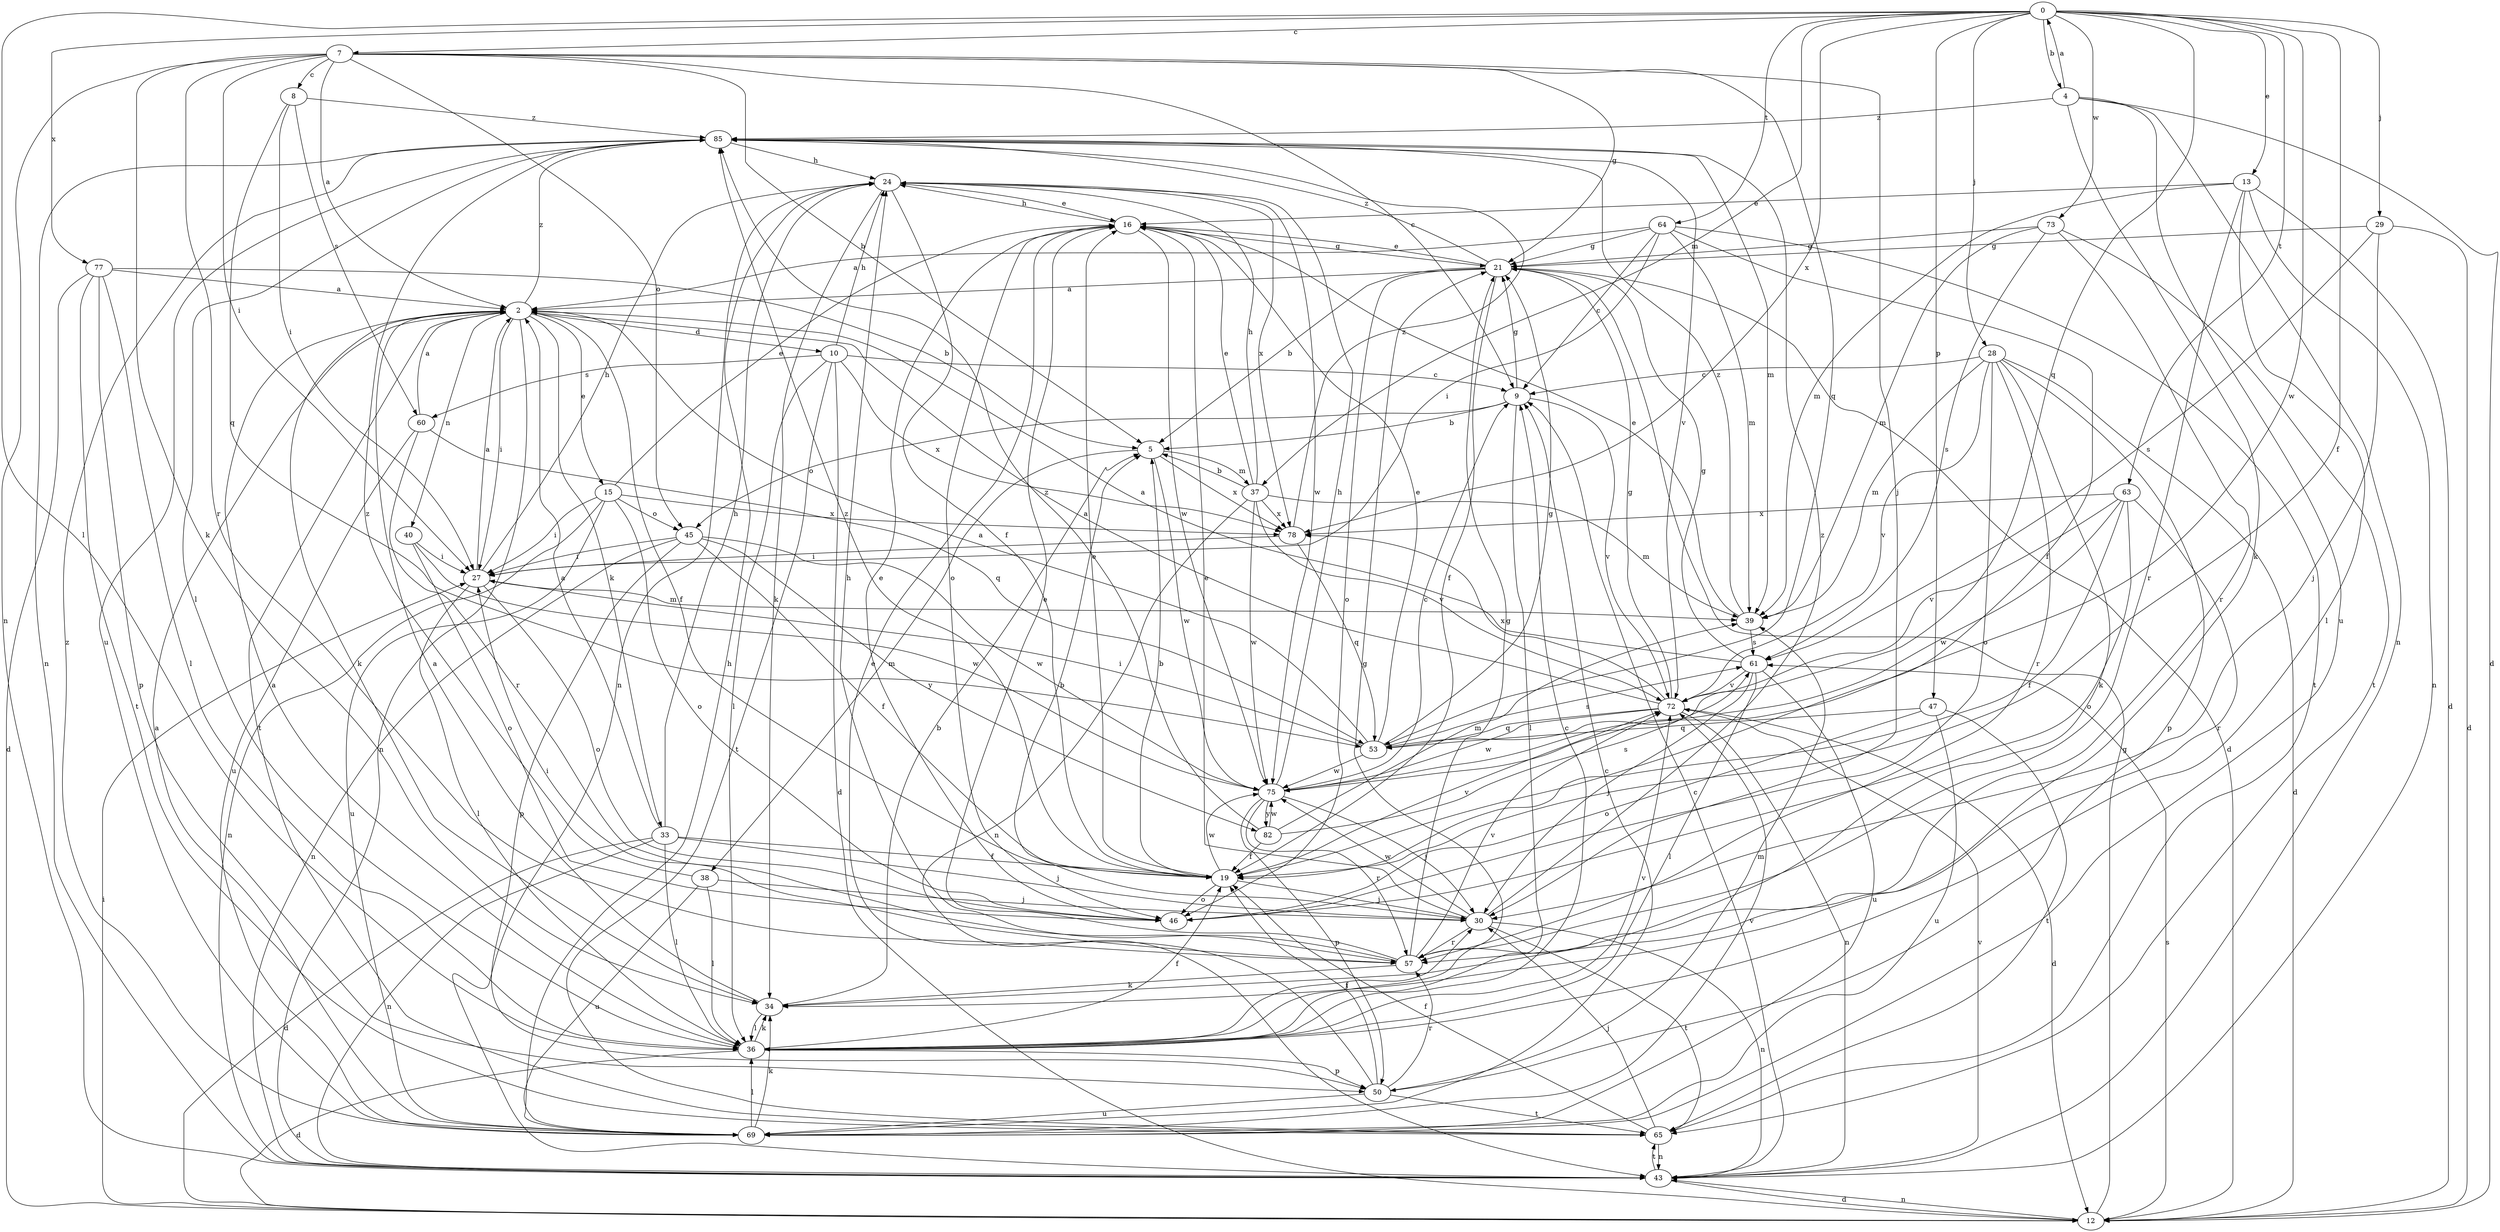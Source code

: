 strict digraph  {
0;
2;
4;
5;
7;
8;
9;
10;
12;
13;
15;
16;
19;
21;
24;
27;
28;
29;
30;
33;
34;
36;
37;
38;
39;
40;
43;
45;
46;
47;
50;
53;
57;
60;
61;
63;
64;
65;
69;
72;
73;
75;
77;
78;
82;
85;
0 -> 4  [label=b];
0 -> 7  [label=c];
0 -> 13  [label=e];
0 -> 19  [label=f];
0 -> 28  [label=j];
0 -> 29  [label=j];
0 -> 36  [label=l];
0 -> 37  [label=m];
0 -> 47  [label=p];
0 -> 53  [label=q];
0 -> 63  [label=t];
0 -> 64  [label=t];
0 -> 73  [label=w];
0 -> 75  [label=w];
0 -> 77  [label=x];
0 -> 78  [label=x];
2 -> 10  [label=d];
2 -> 15  [label=e];
2 -> 19  [label=f];
2 -> 27  [label=i];
2 -> 33  [label=k];
2 -> 34  [label=k];
2 -> 40  [label=n];
2 -> 43  [label=n];
2 -> 65  [label=t];
2 -> 85  [label=z];
4 -> 0  [label=a];
4 -> 12  [label=d];
4 -> 34  [label=k];
4 -> 43  [label=n];
4 -> 69  [label=u];
4 -> 85  [label=z];
5 -> 37  [label=m];
5 -> 38  [label=m];
5 -> 75  [label=w];
5 -> 78  [label=x];
7 -> 2  [label=a];
7 -> 5  [label=b];
7 -> 8  [label=c];
7 -> 9  [label=c];
7 -> 21  [label=g];
7 -> 27  [label=i];
7 -> 30  [label=j];
7 -> 34  [label=k];
7 -> 43  [label=n];
7 -> 45  [label=o];
7 -> 53  [label=q];
7 -> 57  [label=r];
8 -> 27  [label=i];
8 -> 53  [label=q];
8 -> 60  [label=s];
8 -> 85  [label=z];
9 -> 5  [label=b];
9 -> 21  [label=g];
9 -> 36  [label=l];
9 -> 45  [label=o];
9 -> 72  [label=v];
10 -> 9  [label=c];
10 -> 12  [label=d];
10 -> 24  [label=h];
10 -> 36  [label=l];
10 -> 60  [label=s];
10 -> 65  [label=t];
10 -> 78  [label=x];
12 -> 21  [label=g];
12 -> 27  [label=i];
12 -> 43  [label=n];
12 -> 61  [label=s];
13 -> 12  [label=d];
13 -> 16  [label=e];
13 -> 36  [label=l];
13 -> 39  [label=m];
13 -> 43  [label=n];
13 -> 57  [label=r];
15 -> 16  [label=e];
15 -> 27  [label=i];
15 -> 43  [label=n];
15 -> 45  [label=o];
15 -> 46  [label=o];
15 -> 69  [label=u];
15 -> 78  [label=x];
16 -> 21  [label=g];
16 -> 24  [label=h];
16 -> 46  [label=o];
16 -> 75  [label=w];
19 -> 5  [label=b];
19 -> 16  [label=e];
19 -> 30  [label=j];
19 -> 46  [label=o];
19 -> 72  [label=v];
19 -> 75  [label=w];
19 -> 85  [label=z];
21 -> 2  [label=a];
21 -> 5  [label=b];
21 -> 12  [label=d];
21 -> 16  [label=e];
21 -> 19  [label=f];
21 -> 46  [label=o];
21 -> 85  [label=z];
24 -> 16  [label=e];
24 -> 19  [label=f];
24 -> 34  [label=k];
24 -> 43  [label=n];
24 -> 75  [label=w];
24 -> 78  [label=x];
27 -> 2  [label=a];
27 -> 24  [label=h];
27 -> 36  [label=l];
27 -> 39  [label=m];
27 -> 46  [label=o];
28 -> 9  [label=c];
28 -> 12  [label=d];
28 -> 34  [label=k];
28 -> 39  [label=m];
28 -> 46  [label=o];
28 -> 50  [label=p];
28 -> 57  [label=r];
28 -> 72  [label=v];
29 -> 12  [label=d];
29 -> 21  [label=g];
29 -> 30  [label=j];
29 -> 61  [label=s];
30 -> 5  [label=b];
30 -> 16  [label=e];
30 -> 43  [label=n];
30 -> 57  [label=r];
30 -> 65  [label=t];
30 -> 75  [label=w];
30 -> 85  [label=z];
33 -> 2  [label=a];
33 -> 12  [label=d];
33 -> 19  [label=f];
33 -> 24  [label=h];
33 -> 30  [label=j];
33 -> 36  [label=l];
33 -> 43  [label=n];
34 -> 2  [label=a];
34 -> 5  [label=b];
34 -> 36  [label=l];
36 -> 2  [label=a];
36 -> 9  [label=c];
36 -> 12  [label=d];
36 -> 19  [label=f];
36 -> 21  [label=g];
36 -> 30  [label=j];
36 -> 34  [label=k];
36 -> 50  [label=p];
36 -> 72  [label=v];
37 -> 5  [label=b];
37 -> 16  [label=e];
37 -> 24  [label=h];
37 -> 39  [label=m];
37 -> 43  [label=n];
37 -> 72  [label=v];
37 -> 75  [label=w];
37 -> 78  [label=x];
38 -> 30  [label=j];
38 -> 36  [label=l];
38 -> 69  [label=u];
38 -> 85  [label=z];
39 -> 16  [label=e];
39 -> 61  [label=s];
39 -> 85  [label=z];
40 -> 27  [label=i];
40 -> 46  [label=o];
40 -> 75  [label=w];
43 -> 9  [label=c];
43 -> 12  [label=d];
43 -> 65  [label=t];
43 -> 72  [label=v];
45 -> 19  [label=f];
45 -> 27  [label=i];
45 -> 43  [label=n];
45 -> 50  [label=p];
45 -> 75  [label=w];
45 -> 82  [label=y];
46 -> 16  [label=e];
47 -> 46  [label=o];
47 -> 53  [label=q];
47 -> 65  [label=t];
47 -> 69  [label=u];
50 -> 16  [label=e];
50 -> 19  [label=f];
50 -> 39  [label=m];
50 -> 57  [label=r];
50 -> 65  [label=t];
50 -> 69  [label=u];
53 -> 2  [label=a];
53 -> 16  [label=e];
53 -> 21  [label=g];
53 -> 27  [label=i];
53 -> 61  [label=s];
53 -> 75  [label=w];
57 -> 16  [label=e];
57 -> 21  [label=g];
57 -> 24  [label=h];
57 -> 27  [label=i];
57 -> 34  [label=k];
57 -> 72  [label=v];
60 -> 2  [label=a];
60 -> 53  [label=q];
60 -> 57  [label=r];
60 -> 69  [label=u];
61 -> 2  [label=a];
61 -> 21  [label=g];
61 -> 30  [label=j];
61 -> 36  [label=l];
61 -> 69  [label=u];
61 -> 72  [label=v];
63 -> 19  [label=f];
63 -> 46  [label=o];
63 -> 57  [label=r];
63 -> 72  [label=v];
63 -> 75  [label=w];
63 -> 78  [label=x];
64 -> 2  [label=a];
64 -> 9  [label=c];
64 -> 19  [label=f];
64 -> 21  [label=g];
64 -> 27  [label=i];
64 -> 39  [label=m];
64 -> 65  [label=t];
65 -> 19  [label=f];
65 -> 30  [label=j];
65 -> 43  [label=n];
69 -> 2  [label=a];
69 -> 9  [label=c];
69 -> 24  [label=h];
69 -> 34  [label=k];
69 -> 36  [label=l];
69 -> 72  [label=v];
69 -> 85  [label=z];
72 -> 2  [label=a];
72 -> 12  [label=d];
72 -> 21  [label=g];
72 -> 43  [label=n];
72 -> 53  [label=q];
72 -> 75  [label=w];
72 -> 78  [label=x];
73 -> 21  [label=g];
73 -> 39  [label=m];
73 -> 57  [label=r];
73 -> 61  [label=s];
73 -> 65  [label=t];
75 -> 9  [label=c];
75 -> 24  [label=h];
75 -> 30  [label=j];
75 -> 50  [label=p];
75 -> 57  [label=r];
75 -> 82  [label=y];
77 -> 2  [label=a];
77 -> 5  [label=b];
77 -> 12  [label=d];
77 -> 36  [label=l];
77 -> 50  [label=p];
77 -> 65  [label=t];
78 -> 27  [label=i];
78 -> 53  [label=q];
78 -> 85  [label=z];
82 -> 19  [label=f];
82 -> 39  [label=m];
82 -> 61  [label=s];
82 -> 75  [label=w];
82 -> 85  [label=z];
85 -> 24  [label=h];
85 -> 36  [label=l];
85 -> 39  [label=m];
85 -> 43  [label=n];
85 -> 69  [label=u];
85 -> 72  [label=v];
}
